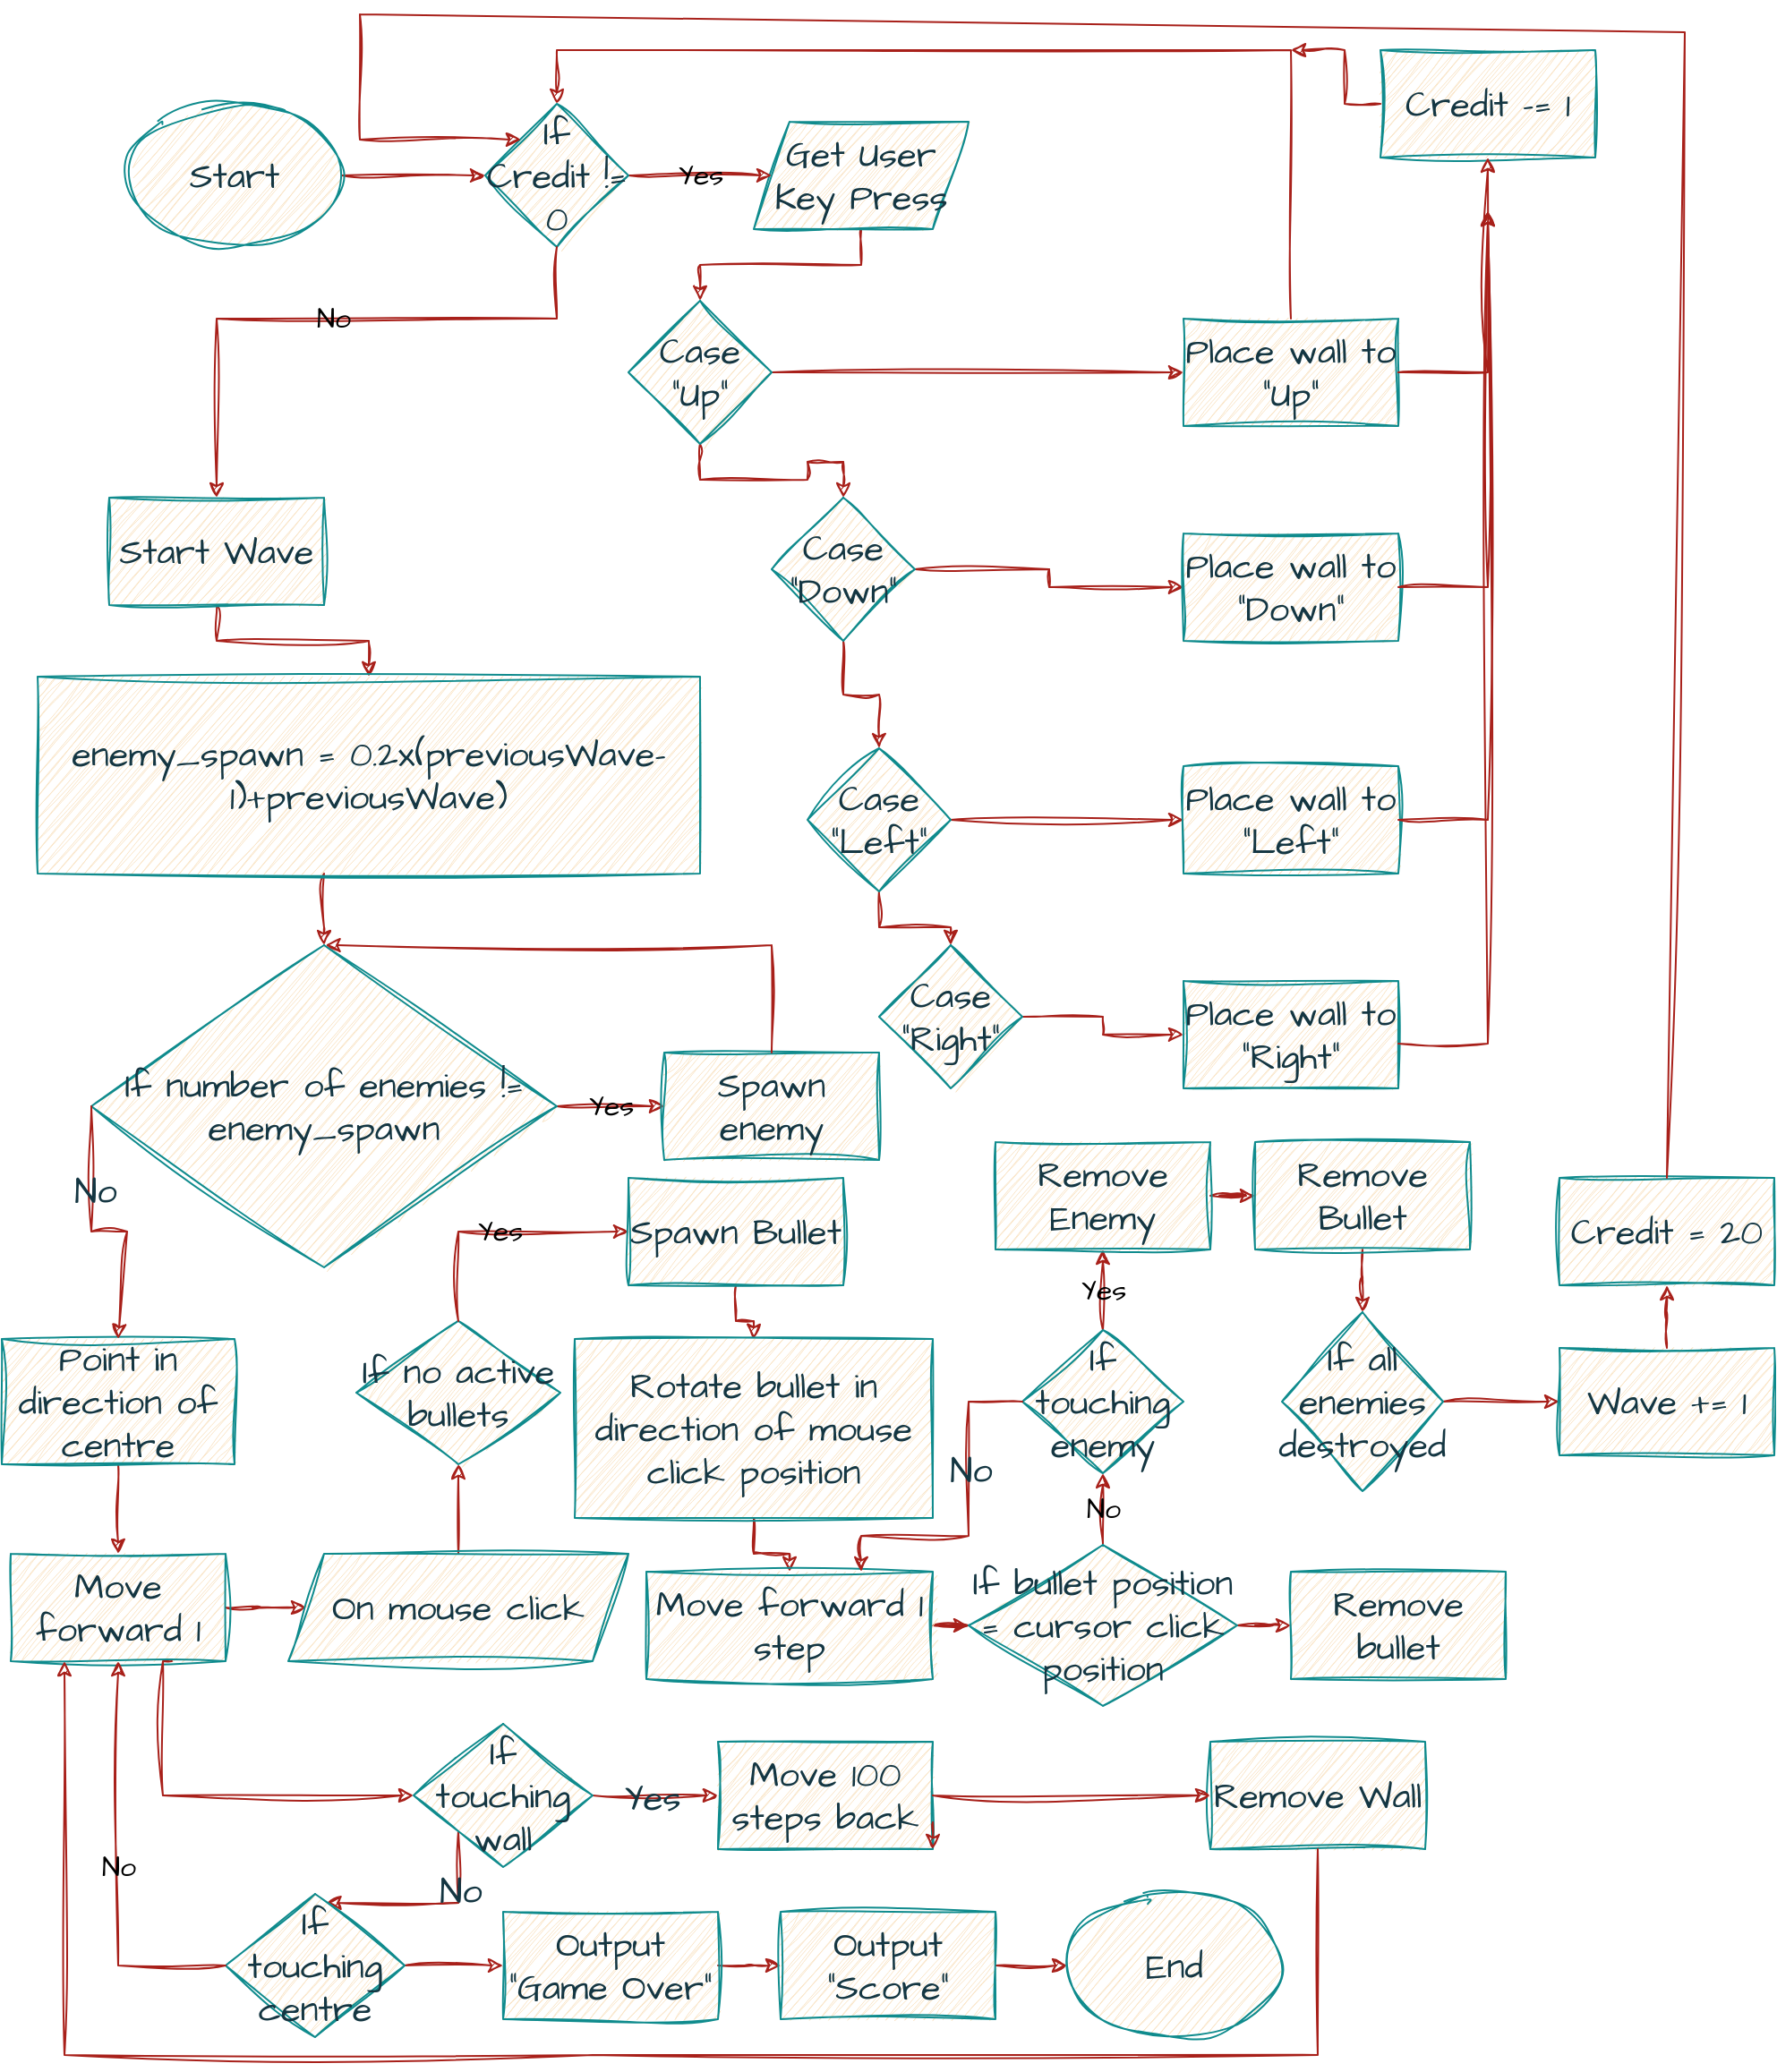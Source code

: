 <mxfile version="21.0.6" type="device"><diagram name="Page-1" id="1YotaIgUWflSNjgDb7LF"><mxGraphModel dx="1990" dy="980" grid="1" gridSize="10" guides="1" tooltips="1" connect="1" arrows="1" fold="1" page="1" pageScale="1" pageWidth="827" pageHeight="1169" math="0" shadow="0"><root><mxCell id="0"/><mxCell id="1" parent="0"/><mxCell id="-XH3JUkuStOKeIx74rlV-17" value="" style="edgeStyle=orthogonalEdgeStyle;rounded=0;sketch=1;hachureGap=4;jiggle=2;curveFitting=1;orthogonalLoop=1;jettySize=auto;html=1;fontFamily=Architects Daughter;fontSource=https%3A%2F%2Ffonts.googleapis.com%2Fcss%3Ffamily%3DArchitects%2BDaughter;fontSize=16;labelBackgroundColor=none;strokeColor=#A8201A;fontColor=default;" edge="1" parent="1" source="-XH3JUkuStOKeIx74rlV-1" target="-XH3JUkuStOKeIx74rlV-16"><mxGeometry relative="1" as="geometry"/></mxCell><mxCell id="-XH3JUkuStOKeIx74rlV-1" value="Start" style="ellipse;whiteSpace=wrap;html=1;sketch=1;hachureGap=4;jiggle=2;curveFitting=1;fontFamily=Architects Daughter;fontSource=https%3A%2F%2Ffonts.googleapis.com%2Fcss%3Ffamily%3DArchitects%2BDaughter;fontSize=20;fillColor=#FAE5C7;strokeColor=#0F8B8D;labelBackgroundColor=none;fontColor=#143642;" vertex="1" parent="1"><mxGeometry x="70" y="60" width="120" height="80" as="geometry"/></mxCell><mxCell id="-XH3JUkuStOKeIx74rlV-92" value="" style="edgeStyle=orthogonalEdgeStyle;rounded=0;sketch=1;hachureGap=4;jiggle=2;curveFitting=1;orthogonalLoop=1;jettySize=auto;html=1;fontFamily=Architects Daughter;fontSource=https%3A%2F%2Ffonts.googleapis.com%2Fcss%3Ffamily%3DArchitects%2BDaughter;fontSize=16;labelBackgroundColor=none;strokeColor=#A8201A;fontColor=default;" edge="1" parent="1" source="-XH3JUkuStOKeIx74rlV-2" target="-XH3JUkuStOKeIx74rlV-3"><mxGeometry relative="1" as="geometry"/></mxCell><mxCell id="-XH3JUkuStOKeIx74rlV-2" value="Get User Key Press" style="shape=parallelogram;perimeter=parallelogramPerimeter;whiteSpace=wrap;html=1;fixedSize=1;sketch=1;hachureGap=4;jiggle=2;curveFitting=1;fontFamily=Architects Daughter;fontSource=https%3A%2F%2Ffonts.googleapis.com%2Fcss%3Ffamily%3DArchitects%2BDaughter;fontSize=20;labelBackgroundColor=none;fillColor=#FAE5C7;strokeColor=#0F8B8D;fontColor=#143642;" vertex="1" parent="1"><mxGeometry x="420" y="70" width="120" height="60" as="geometry"/></mxCell><mxCell id="-XH3JUkuStOKeIx74rlV-14" value="" style="edgeStyle=orthogonalEdgeStyle;rounded=0;sketch=1;hachureGap=4;jiggle=2;curveFitting=1;orthogonalLoop=1;jettySize=auto;html=1;fontFamily=Architects Daughter;fontSource=https%3A%2F%2Ffonts.googleapis.com%2Fcss%3Ffamily%3DArchitects%2BDaughter;fontSize=16;labelBackgroundColor=none;strokeColor=#A8201A;fontColor=default;" edge="1" parent="1" source="-XH3JUkuStOKeIx74rlV-3" target="-XH3JUkuStOKeIx74rlV-7"><mxGeometry relative="1" as="geometry"/></mxCell><mxCell id="-XH3JUkuStOKeIx74rlV-93" value="" style="edgeStyle=orthogonalEdgeStyle;rounded=0;sketch=1;hachureGap=4;jiggle=2;curveFitting=1;orthogonalLoop=1;jettySize=auto;html=1;fontFamily=Architects Daughter;fontSource=https%3A%2F%2Ffonts.googleapis.com%2Fcss%3Ffamily%3DArchitects%2BDaughter;fontSize=16;labelBackgroundColor=none;strokeColor=#A8201A;fontColor=default;" edge="1" parent="1" source="-XH3JUkuStOKeIx74rlV-3" target="-XH3JUkuStOKeIx74rlV-4"><mxGeometry relative="1" as="geometry"/></mxCell><mxCell id="-XH3JUkuStOKeIx74rlV-3" value="Case &quot;Up&quot;" style="rhombus;whiteSpace=wrap;html=1;sketch=1;hachureGap=4;jiggle=2;curveFitting=1;fontFamily=Architects Daughter;fontSource=https%3A%2F%2Ffonts.googleapis.com%2Fcss%3Ffamily%3DArchitects%2BDaughter;fontSize=20;labelBackgroundColor=none;fillColor=#FAE5C7;strokeColor=#0F8B8D;fontColor=#143642;" vertex="1" parent="1"><mxGeometry x="350" y="170" width="80" height="80" as="geometry"/></mxCell><mxCell id="-XH3JUkuStOKeIx74rlV-13" value="" style="edgeStyle=orthogonalEdgeStyle;rounded=0;sketch=1;hachureGap=4;jiggle=2;curveFitting=1;orthogonalLoop=1;jettySize=auto;html=1;fontFamily=Architects Daughter;fontSource=https%3A%2F%2Ffonts.googleapis.com%2Fcss%3Ffamily%3DArchitects%2BDaughter;fontSize=16;labelBackgroundColor=none;strokeColor=#A8201A;fontColor=default;" edge="1" parent="1" source="-XH3JUkuStOKeIx74rlV-4" target="-XH3JUkuStOKeIx74rlV-8"><mxGeometry relative="1" as="geometry"/></mxCell><mxCell id="-XH3JUkuStOKeIx74rlV-94" value="" style="edgeStyle=orthogonalEdgeStyle;rounded=0;sketch=1;hachureGap=4;jiggle=2;curveFitting=1;orthogonalLoop=1;jettySize=auto;html=1;fontFamily=Architects Daughter;fontSource=https%3A%2F%2Ffonts.googleapis.com%2Fcss%3Ffamily%3DArchitects%2BDaughter;fontSize=16;labelBackgroundColor=none;strokeColor=#A8201A;fontColor=default;" edge="1" parent="1" source="-XH3JUkuStOKeIx74rlV-4" target="-XH3JUkuStOKeIx74rlV-5"><mxGeometry relative="1" as="geometry"/></mxCell><mxCell id="-XH3JUkuStOKeIx74rlV-4" value="Case &quot;Down&quot;" style="rhombus;whiteSpace=wrap;html=1;sketch=1;hachureGap=4;jiggle=2;curveFitting=1;fontFamily=Architects Daughter;fontSource=https%3A%2F%2Ffonts.googleapis.com%2Fcss%3Ffamily%3DArchitects%2BDaughter;fontSize=20;labelBackgroundColor=none;fillColor=#FAE5C7;strokeColor=#0F8B8D;fontColor=#143642;" vertex="1" parent="1"><mxGeometry x="430" y="280" width="80" height="80" as="geometry"/></mxCell><mxCell id="-XH3JUkuStOKeIx74rlV-12" value="" style="edgeStyle=orthogonalEdgeStyle;rounded=0;sketch=1;hachureGap=4;jiggle=2;curveFitting=1;orthogonalLoop=1;jettySize=auto;html=1;fontFamily=Architects Daughter;fontSource=https%3A%2F%2Ffonts.googleapis.com%2Fcss%3Ffamily%3DArchitects%2BDaughter;fontSize=16;labelBackgroundColor=none;strokeColor=#A8201A;fontColor=default;" edge="1" parent="1" source="-XH3JUkuStOKeIx74rlV-5" target="-XH3JUkuStOKeIx74rlV-9"><mxGeometry relative="1" as="geometry"/></mxCell><mxCell id="-XH3JUkuStOKeIx74rlV-95" value="" style="edgeStyle=orthogonalEdgeStyle;rounded=0;sketch=1;hachureGap=4;jiggle=2;curveFitting=1;orthogonalLoop=1;jettySize=auto;html=1;fontFamily=Architects Daughter;fontSource=https%3A%2F%2Ffonts.googleapis.com%2Fcss%3Ffamily%3DArchitects%2BDaughter;fontSize=16;labelBackgroundColor=none;strokeColor=#A8201A;fontColor=default;" edge="1" parent="1" source="-XH3JUkuStOKeIx74rlV-5" target="-XH3JUkuStOKeIx74rlV-6"><mxGeometry relative="1" as="geometry"/></mxCell><mxCell id="-XH3JUkuStOKeIx74rlV-5" value="Case &quot;Left&quot;" style="rhombus;whiteSpace=wrap;html=1;sketch=1;hachureGap=4;jiggle=2;curveFitting=1;fontFamily=Architects Daughter;fontSource=https%3A%2F%2Ffonts.googleapis.com%2Fcss%3Ffamily%3DArchitects%2BDaughter;fontSize=20;labelBackgroundColor=none;fillColor=#FAE5C7;strokeColor=#0F8B8D;fontColor=#143642;" vertex="1" parent="1"><mxGeometry x="450" y="420" width="80" height="80" as="geometry"/></mxCell><mxCell id="-XH3JUkuStOKeIx74rlV-11" value="" style="edgeStyle=orthogonalEdgeStyle;rounded=0;sketch=1;hachureGap=4;jiggle=2;curveFitting=1;orthogonalLoop=1;jettySize=auto;html=1;fontFamily=Architects Daughter;fontSource=https%3A%2F%2Ffonts.googleapis.com%2Fcss%3Ffamily%3DArchitects%2BDaughter;fontSize=16;labelBackgroundColor=none;strokeColor=#A8201A;fontColor=default;" edge="1" parent="1" source="-XH3JUkuStOKeIx74rlV-6" target="-XH3JUkuStOKeIx74rlV-10"><mxGeometry relative="1" as="geometry"/></mxCell><mxCell id="-XH3JUkuStOKeIx74rlV-6" value="Case &quot;Right&quot;" style="rhombus;whiteSpace=wrap;html=1;sketch=1;hachureGap=4;jiggle=2;curveFitting=1;fontFamily=Architects Daughter;fontSource=https%3A%2F%2Ffonts.googleapis.com%2Fcss%3Ffamily%3DArchitects%2BDaughter;fontSize=20;labelBackgroundColor=none;fillColor=#FAE5C7;strokeColor=#0F8B8D;fontColor=#143642;" vertex="1" parent="1"><mxGeometry x="490" y="530" width="80" height="80" as="geometry"/></mxCell><mxCell id="-XH3JUkuStOKeIx74rlV-7" value="Place wall to &quot;Up&quot;" style="rounded=0;whiteSpace=wrap;html=1;sketch=1;hachureGap=4;jiggle=2;curveFitting=1;fontFamily=Architects Daughter;fontSource=https%3A%2F%2Ffonts.googleapis.com%2Fcss%3Ffamily%3DArchitects%2BDaughter;fontSize=20;labelBackgroundColor=none;fillColor=#FAE5C7;strokeColor=#0F8B8D;fontColor=#143642;" vertex="1" parent="1"><mxGeometry x="660" y="180" width="120" height="60" as="geometry"/></mxCell><mxCell id="-XH3JUkuStOKeIx74rlV-8" value="Place wall to &quot;Down&quot;" style="rounded=0;whiteSpace=wrap;html=1;sketch=1;hachureGap=4;jiggle=2;curveFitting=1;fontFamily=Architects Daughter;fontSource=https%3A%2F%2Ffonts.googleapis.com%2Fcss%3Ffamily%3DArchitects%2BDaughter;fontSize=20;labelBackgroundColor=none;fillColor=#FAE5C7;strokeColor=#0F8B8D;fontColor=#143642;" vertex="1" parent="1"><mxGeometry x="660" y="300" width="120" height="60" as="geometry"/></mxCell><mxCell id="-XH3JUkuStOKeIx74rlV-9" value="Place wall to &quot;Left&quot;" style="rounded=0;whiteSpace=wrap;html=1;sketch=1;hachureGap=4;jiggle=2;curveFitting=1;fontFamily=Architects Daughter;fontSource=https%3A%2F%2Ffonts.googleapis.com%2Fcss%3Ffamily%3DArchitects%2BDaughter;fontSize=20;labelBackgroundColor=none;fillColor=#FAE5C7;strokeColor=#0F8B8D;fontColor=#143642;" vertex="1" parent="1"><mxGeometry x="660" y="430" width="120" height="60" as="geometry"/></mxCell><mxCell id="-XH3JUkuStOKeIx74rlV-10" value="Place wall to &quot;Right&quot;" style="rounded=0;whiteSpace=wrap;html=1;sketch=1;hachureGap=4;jiggle=2;curveFitting=1;fontFamily=Architects Daughter;fontSource=https%3A%2F%2Ffonts.googleapis.com%2Fcss%3Ffamily%3DArchitects%2BDaughter;fontSize=20;labelBackgroundColor=none;fillColor=#FAE5C7;strokeColor=#0F8B8D;fontColor=#143642;" vertex="1" parent="1"><mxGeometry x="660" y="550" width="120" height="60" as="geometry"/></mxCell><mxCell id="-XH3JUkuStOKeIx74rlV-15" value="" style="endArrow=classic;html=1;rounded=0;sketch=1;hachureGap=4;jiggle=2;curveFitting=1;fontFamily=Architects Daughter;fontSource=https%3A%2F%2Ffonts.googleapis.com%2Fcss%3Ffamily%3DArchitects%2BDaughter;fontSize=16;exitX=0.5;exitY=0;exitDx=0;exitDy=0;entryX=0.5;entryY=0;entryDx=0;entryDy=0;labelBackgroundColor=none;strokeColor=#A8201A;fontColor=default;" edge="1" parent="1" source="-XH3JUkuStOKeIx74rlV-7" target="-XH3JUkuStOKeIx74rlV-16"><mxGeometry width="50" height="50" relative="1" as="geometry"><mxPoint x="320" y="290" as="sourcePoint"/><mxPoint x="190" y="30" as="targetPoint"/><Array as="points"><mxPoint x="720" y="30"/><mxPoint x="310" y="30"/></Array></mxGeometry></mxCell><mxCell id="-XH3JUkuStOKeIx74rlV-18" value="Yes" style="edgeStyle=orthogonalEdgeStyle;rounded=0;sketch=1;hachureGap=4;jiggle=2;curveFitting=1;orthogonalLoop=1;jettySize=auto;html=1;fontFamily=Architects Daughter;fontSource=https%3A%2F%2Ffonts.googleapis.com%2Fcss%3Ffamily%3DArchitects%2BDaughter;fontSize=16;labelBackgroundColor=none;strokeColor=#A8201A;fontColor=default;" edge="1" parent="1" source="-XH3JUkuStOKeIx74rlV-16" target="-XH3JUkuStOKeIx74rlV-2"><mxGeometry relative="1" as="geometry"/></mxCell><mxCell id="-XH3JUkuStOKeIx74rlV-16" value="If Credit != 0" style="rhombus;whiteSpace=wrap;html=1;sketch=1;hachureGap=4;jiggle=2;curveFitting=1;fontFamily=Architects Daughter;fontSource=https%3A%2F%2Ffonts.googleapis.com%2Fcss%3Ffamily%3DArchitects%2BDaughter;fontSize=20;labelBackgroundColor=none;fillColor=#FAE5C7;strokeColor=#0F8B8D;fontColor=#143642;" vertex="1" parent="1"><mxGeometry x="270" y="60" width="80" height="80" as="geometry"/></mxCell><mxCell id="-XH3JUkuStOKeIx74rlV-79" value="" style="edgeStyle=orthogonalEdgeStyle;rounded=0;sketch=1;hachureGap=4;jiggle=2;curveFitting=1;orthogonalLoop=1;jettySize=auto;html=1;fontFamily=Architects Daughter;fontSource=https%3A%2F%2Ffonts.googleapis.com%2Fcss%3Ffamily%3DArchitects%2BDaughter;fontSize=16;labelBackgroundColor=none;strokeColor=#A8201A;fontColor=default;" edge="1" parent="1" source="-XH3JUkuStOKeIx74rlV-19" target="-XH3JUkuStOKeIx74rlV-20"><mxGeometry relative="1" as="geometry"/></mxCell><mxCell id="-XH3JUkuStOKeIx74rlV-19" value="Start Wave" style="rounded=0;whiteSpace=wrap;html=1;sketch=1;hachureGap=4;jiggle=2;curveFitting=1;fontFamily=Architects Daughter;fontSource=https%3A%2F%2Ffonts.googleapis.com%2Fcss%3Ffamily%3DArchitects%2BDaughter;fontSize=20;labelBackgroundColor=none;fillColor=#FAE5C7;strokeColor=#0F8B8D;fontColor=#143642;" vertex="1" parent="1"><mxGeometry x="60" y="280" width="120" height="60" as="geometry"/></mxCell><mxCell id="-XH3JUkuStOKeIx74rlV-26" value="" style="edgeStyle=orthogonalEdgeStyle;rounded=0;sketch=1;hachureGap=4;jiggle=2;curveFitting=1;orthogonalLoop=1;jettySize=auto;html=1;fontFamily=Architects Daughter;fontSource=https%3A%2F%2Ffonts.googleapis.com%2Fcss%3Ffamily%3DArchitects%2BDaughter;fontSize=16;entryX=0.5;entryY=0;entryDx=0;entryDy=0;labelBackgroundColor=none;strokeColor=#A8201A;fontColor=default;" edge="1" parent="1" source="-XH3JUkuStOKeIx74rlV-20" target="-XH3JUkuStOKeIx74rlV-21"><mxGeometry relative="1" as="geometry"><Array as="points"><mxPoint x="180" y="520"/><mxPoint x="180" y="520"/></Array></mxGeometry></mxCell><mxCell id="-XH3JUkuStOKeIx74rlV-20" value="enemy_spawn = 0.2x(previousWave-1)+previousWave)" style="rounded=0;whiteSpace=wrap;html=1;sketch=1;hachureGap=4;jiggle=2;curveFitting=1;fontFamily=Architects Daughter;fontSource=https%3A%2F%2Ffonts.googleapis.com%2Fcss%3Ffamily%3DArchitects%2BDaughter;fontSize=20;labelBackgroundColor=none;fillColor=#FAE5C7;strokeColor=#0F8B8D;fontColor=#143642;" vertex="1" parent="1"><mxGeometry x="20" y="380" width="370" height="110" as="geometry"/></mxCell><mxCell id="-XH3JUkuStOKeIx74rlV-24" value="Yes" style="edgeStyle=orthogonalEdgeStyle;rounded=0;sketch=1;hachureGap=4;jiggle=2;curveFitting=1;orthogonalLoop=1;jettySize=auto;html=1;fontFamily=Architects Daughter;fontSource=https%3A%2F%2Ffonts.googleapis.com%2Fcss%3Ffamily%3DArchitects%2BDaughter;fontSize=16;labelBackgroundColor=none;strokeColor=#A8201A;fontColor=default;" edge="1" parent="1" source="-XH3JUkuStOKeIx74rlV-21" target="-XH3JUkuStOKeIx74rlV-23"><mxGeometry relative="1" as="geometry"/></mxCell><mxCell id="-XH3JUkuStOKeIx74rlV-21" value="If number of enemies != enemy_spawn" style="rhombus;whiteSpace=wrap;html=1;sketch=1;hachureGap=4;jiggle=2;curveFitting=1;fontFamily=Architects Daughter;fontSource=https%3A%2F%2Ffonts.googleapis.com%2Fcss%3Ffamily%3DArchitects%2BDaughter;fontSize=20;labelBackgroundColor=none;fillColor=#FAE5C7;strokeColor=#0F8B8D;fontColor=#143642;" vertex="1" parent="1"><mxGeometry x="50" y="530" width="260" height="180" as="geometry"/></mxCell><mxCell id="-XH3JUkuStOKeIx74rlV-23" value="Spawn enemy" style="rounded=0;whiteSpace=wrap;html=1;sketch=1;hachureGap=4;jiggle=2;curveFitting=1;fontFamily=Architects Daughter;fontSource=https%3A%2F%2Ffonts.googleapis.com%2Fcss%3Ffamily%3DArchitects%2BDaughter;fontSize=20;labelBackgroundColor=none;fillColor=#FAE5C7;strokeColor=#0F8B8D;fontColor=#143642;" vertex="1" parent="1"><mxGeometry x="370" y="590" width="120" height="60" as="geometry"/></mxCell><mxCell id="-XH3JUkuStOKeIx74rlV-25" value="" style="endArrow=classic;html=1;rounded=0;sketch=1;hachureGap=4;jiggle=2;curveFitting=1;fontFamily=Architects Daughter;fontSource=https%3A%2F%2Ffonts.googleapis.com%2Fcss%3Ffamily%3DArchitects%2BDaughter;fontSize=16;exitX=0.5;exitY=0;exitDx=0;exitDy=0;entryX=0.503;entryY=0;entryDx=0;entryDy=0;entryPerimeter=0;labelBackgroundColor=none;strokeColor=#A8201A;fontColor=default;" edge="1" parent="1" source="-XH3JUkuStOKeIx74rlV-23" target="-XH3JUkuStOKeIx74rlV-21"><mxGeometry width="50" height="50" relative="1" as="geometry"><mxPoint x="430" y="560" as="sourcePoint"/><mxPoint x="240" y="520" as="targetPoint"/><Array as="points"><mxPoint x="430" y="530"/></Array></mxGeometry></mxCell><mxCell id="-XH3JUkuStOKeIx74rlV-31" value="" style="edgeStyle=orthogonalEdgeStyle;rounded=0;sketch=1;hachureGap=4;jiggle=2;curveFitting=1;orthogonalLoop=1;jettySize=auto;html=1;fontFamily=Architects Daughter;fontSource=https%3A%2F%2Ffonts.googleapis.com%2Fcss%3Ffamily%3DArchitects%2BDaughter;fontSize=16;labelBackgroundColor=none;strokeColor=#A8201A;fontColor=default;" edge="1" parent="1" source="-XH3JUkuStOKeIx74rlV-27" target="-XH3JUkuStOKeIx74rlV-30"><mxGeometry relative="1" as="geometry"/></mxCell><mxCell id="-XH3JUkuStOKeIx74rlV-27" value="Point in direction of centre" style="rounded=0;whiteSpace=wrap;html=1;sketch=1;hachureGap=4;jiggle=2;curveFitting=1;fontFamily=Architects Daughter;fontSource=https%3A%2F%2Ffonts.googleapis.com%2Fcss%3Ffamily%3DArchitects%2BDaughter;fontSize=20;labelBackgroundColor=none;fillColor=#FAE5C7;strokeColor=#0F8B8D;fontColor=#143642;" vertex="1" parent="1"><mxGeometry y="750" width="130" height="70" as="geometry"/></mxCell><mxCell id="-XH3JUkuStOKeIx74rlV-28" value="" style="endArrow=classic;html=1;rounded=0;sketch=1;hachureGap=4;jiggle=2;curveFitting=1;fontFamily=Architects Daughter;fontSource=https%3A%2F%2Ffonts.googleapis.com%2Fcss%3Ffamily%3DArchitects%2BDaughter;fontSize=16;exitX=0;exitY=0.5;exitDx=0;exitDy=0;entryX=0.5;entryY=0;entryDx=0;entryDy=0;labelBackgroundColor=none;strokeColor=#A8201A;fontColor=default;" edge="1" parent="1" source="-XH3JUkuStOKeIx74rlV-21" target="-XH3JUkuStOKeIx74rlV-27"><mxGeometry width="50" height="50" relative="1" as="geometry"><mxPoint x="430" y="820" as="sourcePoint"/><mxPoint x="480" y="770" as="targetPoint"/><Array as="points"><mxPoint x="50" y="690"/><mxPoint x="70" y="690"/></Array></mxGeometry></mxCell><mxCell id="-XH3JUkuStOKeIx74rlV-29" value="No" style="edgeLabel;html=1;align=center;verticalAlign=middle;resizable=0;points=[];fontSize=20;fontFamily=Architects Daughter;labelBackgroundColor=none;fontColor=#143642;" vertex="1" connectable="0" parent="-XH3JUkuStOKeIx74rlV-28"><mxGeometry x="-0.359" y="2" relative="1" as="geometry"><mxPoint y="-1" as="offset"/></mxGeometry></mxCell><mxCell id="-XH3JUkuStOKeIx74rlV-50" value="" style="edgeStyle=orthogonalEdgeStyle;rounded=0;sketch=1;hachureGap=4;jiggle=2;curveFitting=1;orthogonalLoop=1;jettySize=auto;html=1;fontFamily=Architects Daughter;fontSource=https%3A%2F%2Ffonts.googleapis.com%2Fcss%3Ffamily%3DArchitects%2BDaughter;fontSize=16;labelBackgroundColor=none;strokeColor=#A8201A;fontColor=default;" edge="1" parent="1" source="-XH3JUkuStOKeIx74rlV-30" target="-XH3JUkuStOKeIx74rlV-48"><mxGeometry relative="1" as="geometry"/></mxCell><mxCell id="-XH3JUkuStOKeIx74rlV-30" value="Move forward 1" style="rounded=0;whiteSpace=wrap;html=1;sketch=1;hachureGap=4;jiggle=2;curveFitting=1;fontFamily=Architects Daughter;fontSource=https%3A%2F%2Ffonts.googleapis.com%2Fcss%3Ffamily%3DArchitects%2BDaughter;fontSize=20;labelBackgroundColor=none;fillColor=#FAE5C7;strokeColor=#0F8B8D;fontColor=#143642;" vertex="1" parent="1"><mxGeometry x="5" y="870" width="120" height="60" as="geometry"/></mxCell><mxCell id="-XH3JUkuStOKeIx74rlV-35" value="" style="edgeStyle=orthogonalEdgeStyle;rounded=0;sketch=1;hachureGap=4;jiggle=2;curveFitting=1;orthogonalLoop=1;jettySize=auto;html=1;fontFamily=Architects Daughter;fontSource=https%3A%2F%2Ffonts.googleapis.com%2Fcss%3Ffamily%3DArchitects%2BDaughter;fontSize=16;exitX=0.75;exitY=1;exitDx=0;exitDy=0;labelBackgroundColor=none;strokeColor=#A8201A;fontColor=default;" edge="1" parent="1" source="-XH3JUkuStOKeIx74rlV-30" target="-XH3JUkuStOKeIx74rlV-34"><mxGeometry relative="1" as="geometry"><mxPoint x="70" y="1005" as="sourcePoint"/><Array as="points"><mxPoint x="90" y="930"/><mxPoint x="90" y="1005"/></Array></mxGeometry></mxCell><mxCell id="-XH3JUkuStOKeIx74rlV-37" value="" style="edgeStyle=orthogonalEdgeStyle;rounded=0;sketch=1;hachureGap=4;jiggle=2;curveFitting=1;orthogonalLoop=1;jettySize=auto;html=1;fontFamily=Architects Daughter;fontSource=https%3A%2F%2Ffonts.googleapis.com%2Fcss%3Ffamily%3DArchitects%2BDaughter;fontSize=16;labelBackgroundColor=none;strokeColor=#A8201A;fontColor=default;" edge="1" parent="1" source="-XH3JUkuStOKeIx74rlV-34" target="-XH3JUkuStOKeIx74rlV-36"><mxGeometry relative="1" as="geometry"/></mxCell><mxCell id="-XH3JUkuStOKeIx74rlV-38" value="Yes" style="edgeLabel;html=1;align=center;verticalAlign=middle;resizable=0;points=[];fontSize=20;fontFamily=Architects Daughter;labelBackgroundColor=none;fontColor=#143642;" vertex="1" connectable="0" parent="-XH3JUkuStOKeIx74rlV-37"><mxGeometry x="-0.025" y="-1" relative="1" as="geometry"><mxPoint x="-1" as="offset"/></mxGeometry></mxCell><mxCell id="-XH3JUkuStOKeIx74rlV-81" value="" style="edgeStyle=orthogonalEdgeStyle;rounded=0;sketch=1;hachureGap=4;jiggle=2;curveFitting=1;orthogonalLoop=1;jettySize=auto;html=1;fontFamily=Architects Daughter;fontSource=https%3A%2F%2Ffonts.googleapis.com%2Fcss%3Ffamily%3DArchitects%2BDaughter;fontSize=16;exitX=0;exitY=1;exitDx=0;exitDy=0;labelBackgroundColor=none;strokeColor=#A8201A;fontColor=default;" edge="1" parent="1" source="-XH3JUkuStOKeIx74rlV-34" target="-XH3JUkuStOKeIx74rlV-80"><mxGeometry relative="1" as="geometry"><Array as="points"><mxPoint x="255" y="1065"/></Array></mxGeometry></mxCell><mxCell id="-XH3JUkuStOKeIx74rlV-82" value="No" style="edgeLabel;html=1;align=center;verticalAlign=middle;resizable=0;points=[];fontSize=20;fontFamily=Architects Daughter;labelBackgroundColor=none;fontColor=#143642;" vertex="1" connectable="0" parent="-XH3JUkuStOKeIx74rlV-81"><mxGeometry x="-0.419" y="1" relative="1" as="geometry"><mxPoint as="offset"/></mxGeometry></mxCell><mxCell id="-XH3JUkuStOKeIx74rlV-34" value="If touching wall" style="rhombus;whiteSpace=wrap;html=1;sketch=1;hachureGap=4;jiggle=2;curveFitting=1;fontFamily=Architects Daughter;fontSource=https%3A%2F%2Ffonts.googleapis.com%2Fcss%3Ffamily%3DArchitects%2BDaughter;fontSize=20;labelBackgroundColor=none;fillColor=#FAE5C7;strokeColor=#0F8B8D;fontColor=#143642;" vertex="1" parent="1"><mxGeometry x="230" y="965" width="100" height="80" as="geometry"/></mxCell><mxCell id="-XH3JUkuStOKeIx74rlV-36" value="Move 100 steps back" style="rounded=0;whiteSpace=wrap;html=1;sketch=1;hachureGap=4;jiggle=2;curveFitting=1;fontFamily=Architects Daughter;fontSource=https%3A%2F%2Ffonts.googleapis.com%2Fcss%3Ffamily%3DArchitects%2BDaughter;fontSize=20;labelBackgroundColor=none;fillColor=#FAE5C7;strokeColor=#0F8B8D;fontColor=#143642;" vertex="1" parent="1"><mxGeometry x="400" y="975" width="120" height="60" as="geometry"/></mxCell><mxCell id="-XH3JUkuStOKeIx74rlV-40" style="edgeStyle=orthogonalEdgeStyle;rounded=0;sketch=1;hachureGap=4;jiggle=2;curveFitting=1;orthogonalLoop=1;jettySize=auto;html=1;exitX=1;exitY=0.75;exitDx=0;exitDy=0;entryX=1;entryY=1;entryDx=0;entryDy=0;fontFamily=Architects Daughter;fontSource=https%3A%2F%2Ffonts.googleapis.com%2Fcss%3Ffamily%3DArchitects%2BDaughter;fontSize=16;labelBackgroundColor=none;strokeColor=#A8201A;fontColor=default;" edge="1" parent="1" source="-XH3JUkuStOKeIx74rlV-36" target="-XH3JUkuStOKeIx74rlV-36"><mxGeometry relative="1" as="geometry"/></mxCell><mxCell id="-XH3JUkuStOKeIx74rlV-41" value="Remove Wall" style="rounded=0;whiteSpace=wrap;html=1;sketch=1;hachureGap=4;jiggle=2;curveFitting=1;fontFamily=Architects Daughter;fontSource=https%3A%2F%2Ffonts.googleapis.com%2Fcss%3Ffamily%3DArchitects%2BDaughter;fontSize=20;labelBackgroundColor=none;fillColor=#FAE5C7;strokeColor=#0F8B8D;fontColor=#143642;" vertex="1" parent="1"><mxGeometry x="675" y="975" width="120" height="60" as="geometry"/></mxCell><mxCell id="-XH3JUkuStOKeIx74rlV-42" value="If no active bullets" style="rhombus;whiteSpace=wrap;html=1;sketch=1;hachureGap=4;jiggle=2;curveFitting=1;fontFamily=Architects Daughter;fontSource=https%3A%2F%2Ffonts.googleapis.com%2Fcss%3Ffamily%3DArchitects%2BDaughter;fontSize=20;labelBackgroundColor=none;fillColor=#FAE5C7;strokeColor=#0F8B8D;fontColor=#143642;" vertex="1" parent="1"><mxGeometry x="198" y="740" width="114" height="80" as="geometry"/></mxCell><mxCell id="-XH3JUkuStOKeIx74rlV-43" value="" style="endArrow=classic;html=1;rounded=0;sketch=1;hachureGap=4;jiggle=2;curveFitting=1;fontFamily=Architects Daughter;fontSource=https%3A%2F%2Ffonts.googleapis.com%2Fcss%3Ffamily%3DArchitects%2BDaughter;fontSize=16;exitX=1;exitY=0.5;exitDx=0;exitDy=0;entryX=0;entryY=0.5;entryDx=0;entryDy=0;labelBackgroundColor=none;strokeColor=#A8201A;fontColor=default;" edge="1" parent="1" source="-XH3JUkuStOKeIx74rlV-36" target="-XH3JUkuStOKeIx74rlV-41"><mxGeometry width="50" height="50" relative="1" as="geometry"><mxPoint x="510" y="1140" as="sourcePoint"/><mxPoint x="560" y="1090" as="targetPoint"/></mxGeometry></mxCell><mxCell id="-XH3JUkuStOKeIx74rlV-46" value="" style="endArrow=classic;html=1;rounded=0;sketch=1;hachureGap=4;jiggle=2;curveFitting=1;fontFamily=Architects Daughter;fontSource=https%3A%2F%2Ffonts.googleapis.com%2Fcss%3Ffamily%3DArchitects%2BDaughter;fontSize=16;exitX=0.5;exitY=1;exitDx=0;exitDy=0;entryX=0.25;entryY=1;entryDx=0;entryDy=0;labelBackgroundColor=none;strokeColor=#A8201A;fontColor=default;" edge="1" parent="1" source="-XH3JUkuStOKeIx74rlV-41" target="-XH3JUkuStOKeIx74rlV-30"><mxGeometry width="50" height="50" relative="1" as="geometry"><mxPoint x="550" y="1180" as="sourcePoint"/><mxPoint x="-10" y="1090" as="targetPoint"/><Array as="points"><mxPoint x="735" y="1150"/><mxPoint x="330" y="1150"/><mxPoint x="35" y="1150"/></Array></mxGeometry></mxCell><mxCell id="-XH3JUkuStOKeIx74rlV-52" value="" style="edgeStyle=orthogonalEdgeStyle;rounded=0;sketch=1;hachureGap=4;jiggle=2;curveFitting=1;orthogonalLoop=1;jettySize=auto;html=1;fontFamily=Architects Daughter;fontSource=https%3A%2F%2Ffonts.googleapis.com%2Fcss%3Ffamily%3DArchitects%2BDaughter;fontSize=16;labelBackgroundColor=none;strokeColor=#A8201A;fontColor=default;" edge="1" parent="1" source="-XH3JUkuStOKeIx74rlV-48" target="-XH3JUkuStOKeIx74rlV-42"><mxGeometry relative="1" as="geometry"/></mxCell><mxCell id="-XH3JUkuStOKeIx74rlV-48" value="On mouse click" style="shape=parallelogram;perimeter=parallelogramPerimeter;whiteSpace=wrap;html=1;fixedSize=1;sketch=1;hachureGap=4;jiggle=2;curveFitting=1;fontFamily=Architects Daughter;fontSource=https%3A%2F%2Ffonts.googleapis.com%2Fcss%3Ffamily%3DArchitects%2BDaughter;fontSize=20;labelBackgroundColor=none;fillColor=#FAE5C7;strokeColor=#0F8B8D;fontColor=#143642;" vertex="1" parent="1"><mxGeometry x="160" y="870" width="190" height="60" as="geometry"/></mxCell><mxCell id="-XH3JUkuStOKeIx74rlV-53" value="Yes" style="endArrow=classic;html=1;rounded=0;sketch=1;hachureGap=4;jiggle=2;curveFitting=1;fontFamily=Architects Daughter;fontSource=https%3A%2F%2Ffonts.googleapis.com%2Fcss%3Ffamily%3DArchitects%2BDaughter;fontSize=16;exitX=0.5;exitY=0;exitDx=0;exitDy=0;entryX=0;entryY=0.5;entryDx=0;entryDy=0;labelBackgroundColor=none;strokeColor=#A8201A;fontColor=default;" edge="1" parent="1" source="-XH3JUkuStOKeIx74rlV-42" target="-XH3JUkuStOKeIx74rlV-54"><mxGeometry width="50" height="50" relative="1" as="geometry"><mxPoint x="380" y="740" as="sourcePoint"/><mxPoint x="340" y="690" as="targetPoint"/><Array as="points"><mxPoint x="255" y="690"/></Array></mxGeometry></mxCell><mxCell id="-XH3JUkuStOKeIx74rlV-57" value="" style="edgeStyle=orthogonalEdgeStyle;rounded=0;sketch=1;hachureGap=4;jiggle=2;curveFitting=1;orthogonalLoop=1;jettySize=auto;html=1;fontFamily=Architects Daughter;fontSource=https%3A%2F%2Ffonts.googleapis.com%2Fcss%3Ffamily%3DArchitects%2BDaughter;fontSize=16;labelBackgroundColor=none;strokeColor=#A8201A;fontColor=default;" edge="1" parent="1" source="-XH3JUkuStOKeIx74rlV-54" target="-XH3JUkuStOKeIx74rlV-56"><mxGeometry relative="1" as="geometry"/></mxCell><mxCell id="-XH3JUkuStOKeIx74rlV-54" value="Spawn Bullet" style="rounded=0;whiteSpace=wrap;html=1;sketch=1;hachureGap=4;jiggle=2;curveFitting=1;fontFamily=Architects Daughter;fontSource=https%3A%2F%2Ffonts.googleapis.com%2Fcss%3Ffamily%3DArchitects%2BDaughter;fontSize=20;labelBackgroundColor=none;fillColor=#FAE5C7;strokeColor=#0F8B8D;fontColor=#143642;" vertex="1" parent="1"><mxGeometry x="350" y="660" width="120" height="60" as="geometry"/></mxCell><mxCell id="-XH3JUkuStOKeIx74rlV-59" value="" style="edgeStyle=orthogonalEdgeStyle;rounded=0;sketch=1;hachureGap=4;jiggle=2;curveFitting=1;orthogonalLoop=1;jettySize=auto;html=1;fontFamily=Architects Daughter;fontSource=https%3A%2F%2Ffonts.googleapis.com%2Fcss%3Ffamily%3DArchitects%2BDaughter;fontSize=16;labelBackgroundColor=none;strokeColor=#A8201A;fontColor=default;" edge="1" parent="1" source="-XH3JUkuStOKeIx74rlV-56" target="-XH3JUkuStOKeIx74rlV-58"><mxGeometry relative="1" as="geometry"/></mxCell><mxCell id="-XH3JUkuStOKeIx74rlV-56" value="Rotate bullet in direction of mouse click position" style="rounded=0;whiteSpace=wrap;html=1;sketch=1;hachureGap=4;jiggle=2;curveFitting=1;fontFamily=Architects Daughter;fontSource=https%3A%2F%2Ffonts.googleapis.com%2Fcss%3Ffamily%3DArchitects%2BDaughter;fontSize=20;labelBackgroundColor=none;fillColor=#FAE5C7;strokeColor=#0F8B8D;fontColor=#143642;" vertex="1" parent="1"><mxGeometry x="320" y="750" width="200" height="100" as="geometry"/></mxCell><mxCell id="-XH3JUkuStOKeIx74rlV-61" value="" style="edgeStyle=orthogonalEdgeStyle;rounded=0;sketch=1;hachureGap=4;jiggle=2;curveFitting=1;orthogonalLoop=1;jettySize=auto;html=1;fontFamily=Architects Daughter;fontSource=https%3A%2F%2Ffonts.googleapis.com%2Fcss%3Ffamily%3DArchitects%2BDaughter;fontSize=16;labelBackgroundColor=none;strokeColor=#A8201A;fontColor=default;" edge="1" parent="1" source="-XH3JUkuStOKeIx74rlV-58" target="-XH3JUkuStOKeIx74rlV-60"><mxGeometry relative="1" as="geometry"/></mxCell><mxCell id="-XH3JUkuStOKeIx74rlV-58" value="Move forward 1 step" style="rounded=0;whiteSpace=wrap;html=1;sketch=1;hachureGap=4;jiggle=2;curveFitting=1;fontFamily=Architects Daughter;fontSource=https%3A%2F%2Ffonts.googleapis.com%2Fcss%3Ffamily%3DArchitects%2BDaughter;fontSize=20;labelBackgroundColor=none;fillColor=#FAE5C7;strokeColor=#0F8B8D;fontColor=#143642;" vertex="1" parent="1"><mxGeometry x="360" y="880" width="160" height="60" as="geometry"/></mxCell><mxCell id="-XH3JUkuStOKeIx74rlV-63" value="No" style="edgeStyle=orthogonalEdgeStyle;rounded=0;sketch=1;hachureGap=4;jiggle=2;curveFitting=1;orthogonalLoop=1;jettySize=auto;html=1;fontFamily=Architects Daughter;fontSource=https%3A%2F%2Ffonts.googleapis.com%2Fcss%3Ffamily%3DArchitects%2BDaughter;fontSize=16;labelBackgroundColor=none;strokeColor=#A8201A;fontColor=default;" edge="1" parent="1" source="-XH3JUkuStOKeIx74rlV-60" target="-XH3JUkuStOKeIx74rlV-62"><mxGeometry relative="1" as="geometry"/></mxCell><mxCell id="-XH3JUkuStOKeIx74rlV-65" value="" style="edgeStyle=orthogonalEdgeStyle;rounded=0;sketch=1;hachureGap=4;jiggle=2;curveFitting=1;orthogonalLoop=1;jettySize=auto;html=1;fontFamily=Architects Daughter;fontSource=https%3A%2F%2Ffonts.googleapis.com%2Fcss%3Ffamily%3DArchitects%2BDaughter;fontSize=16;labelBackgroundColor=none;strokeColor=#A8201A;fontColor=default;" edge="1" parent="1" source="-XH3JUkuStOKeIx74rlV-60" target="-XH3JUkuStOKeIx74rlV-64"><mxGeometry relative="1" as="geometry"/></mxCell><mxCell id="-XH3JUkuStOKeIx74rlV-60" value="If bullet position = cursor click position" style="rhombus;whiteSpace=wrap;html=1;sketch=1;hachureGap=4;jiggle=2;curveFitting=1;fontFamily=Architects Daughter;fontSource=https%3A%2F%2Ffonts.googleapis.com%2Fcss%3Ffamily%3DArchitects%2BDaughter;fontSize=20;labelBackgroundColor=none;fillColor=#FAE5C7;strokeColor=#0F8B8D;fontColor=#143642;" vertex="1" parent="1"><mxGeometry x="540" y="865" width="150" height="90" as="geometry"/></mxCell><mxCell id="-XH3JUkuStOKeIx74rlV-68" value="Yes" style="edgeStyle=orthogonalEdgeStyle;rounded=0;sketch=1;hachureGap=4;jiggle=2;curveFitting=1;orthogonalLoop=1;jettySize=auto;html=1;fontFamily=Architects Daughter;fontSource=https%3A%2F%2Ffonts.googleapis.com%2Fcss%3Ffamily%3DArchitects%2BDaughter;fontSize=16;labelBackgroundColor=none;strokeColor=#A8201A;fontColor=default;" edge="1" parent="1" source="-XH3JUkuStOKeIx74rlV-62" target="-XH3JUkuStOKeIx74rlV-67"><mxGeometry relative="1" as="geometry"/></mxCell><mxCell id="-XH3JUkuStOKeIx74rlV-62" value="If touching enemy" style="rhombus;whiteSpace=wrap;html=1;sketch=1;hachureGap=4;jiggle=2;curveFitting=1;fontFamily=Architects Daughter;fontSource=https%3A%2F%2Ffonts.googleapis.com%2Fcss%3Ffamily%3DArchitects%2BDaughter;fontSize=20;labelBackgroundColor=none;fillColor=#FAE5C7;strokeColor=#0F8B8D;fontColor=#143642;" vertex="1" parent="1"><mxGeometry x="570" y="745" width="90" height="80" as="geometry"/></mxCell><mxCell id="-XH3JUkuStOKeIx74rlV-64" value="Remove bullet" style="whiteSpace=wrap;html=1;fontSize=20;fontFamily=Architects Daughter;sketch=1;hachureGap=4;jiggle=2;curveFitting=1;fontSource=https%3A%2F%2Ffonts.googleapis.com%2Fcss%3Ffamily%3DArchitects%2BDaughter;labelBackgroundColor=none;fillColor=#FAE5C7;strokeColor=#0F8B8D;fontColor=#143642;" vertex="1" parent="1"><mxGeometry x="720" y="880" width="120" height="60" as="geometry"/></mxCell><mxCell id="-XH3JUkuStOKeIx74rlV-72" value="" style="edgeStyle=orthogonalEdgeStyle;rounded=0;sketch=1;hachureGap=4;jiggle=2;curveFitting=1;orthogonalLoop=1;jettySize=auto;html=1;fontFamily=Architects Daughter;fontSource=https%3A%2F%2Ffonts.googleapis.com%2Fcss%3Ffamily%3DArchitects%2BDaughter;fontSize=16;labelBackgroundColor=none;strokeColor=#A8201A;fontColor=default;" edge="1" parent="1" source="-XH3JUkuStOKeIx74rlV-67" target="-XH3JUkuStOKeIx74rlV-71"><mxGeometry relative="1" as="geometry"/></mxCell><mxCell id="-XH3JUkuStOKeIx74rlV-67" value="Remove Enemy" style="rounded=0;whiteSpace=wrap;html=1;sketch=1;hachureGap=4;jiggle=2;curveFitting=1;fontFamily=Architects Daughter;fontSource=https%3A%2F%2Ffonts.googleapis.com%2Fcss%3Ffamily%3DArchitects%2BDaughter;fontSize=20;labelBackgroundColor=none;fillColor=#FAE5C7;strokeColor=#0F8B8D;fontColor=#143642;" vertex="1" parent="1"><mxGeometry x="555" y="640" width="120" height="60" as="geometry"/></mxCell><mxCell id="-XH3JUkuStOKeIx74rlV-69" value="" style="endArrow=classic;html=1;rounded=0;sketch=1;hachureGap=4;jiggle=2;curveFitting=1;fontFamily=Architects Daughter;fontSource=https%3A%2F%2Ffonts.googleapis.com%2Fcss%3Ffamily%3DArchitects%2BDaughter;fontSize=16;exitX=0;exitY=0.5;exitDx=0;exitDy=0;entryX=0.75;entryY=0;entryDx=0;entryDy=0;labelBackgroundColor=none;strokeColor=#A8201A;fontColor=default;" edge="1" parent="1" source="-XH3JUkuStOKeIx74rlV-62" target="-XH3JUkuStOKeIx74rlV-58"><mxGeometry width="50" height="50" relative="1" as="geometry"><mxPoint x="800" y="900" as="sourcePoint"/><mxPoint x="850" y="850" as="targetPoint"/><Array as="points"><mxPoint x="540" y="785"/><mxPoint x="540" y="860"/><mxPoint x="480" y="860"/></Array></mxGeometry></mxCell><mxCell id="-XH3JUkuStOKeIx74rlV-70" value="No" style="edgeLabel;html=1;align=center;verticalAlign=middle;resizable=0;points=[];fontSize=20;fontFamily=Architects Daughter;labelBackgroundColor=none;fontColor=#143642;" vertex="1" connectable="0" parent="-XH3JUkuStOKeIx74rlV-69"><mxGeometry x="-0.269" y="1" relative="1" as="geometry"><mxPoint as="offset"/></mxGeometry></mxCell><mxCell id="-XH3JUkuStOKeIx74rlV-74" value="" style="edgeStyle=orthogonalEdgeStyle;rounded=0;sketch=1;hachureGap=4;jiggle=2;curveFitting=1;orthogonalLoop=1;jettySize=auto;html=1;fontFamily=Architects Daughter;fontSource=https%3A%2F%2Ffonts.googleapis.com%2Fcss%3Ffamily%3DArchitects%2BDaughter;fontSize=16;labelBackgroundColor=none;strokeColor=#A8201A;fontColor=default;" edge="1" parent="1" source="-XH3JUkuStOKeIx74rlV-71" target="-XH3JUkuStOKeIx74rlV-73"><mxGeometry relative="1" as="geometry"/></mxCell><mxCell id="-XH3JUkuStOKeIx74rlV-71" value="Remove Bullet" style="whiteSpace=wrap;html=1;fontSize=20;fontFamily=Architects Daughter;rounded=0;sketch=1;hachureGap=4;jiggle=2;curveFitting=1;fontSource=https%3A%2F%2Ffonts.googleapis.com%2Fcss%3Ffamily%3DArchitects%2BDaughter;labelBackgroundColor=none;fillColor=#FAE5C7;strokeColor=#0F8B8D;fontColor=#143642;" vertex="1" parent="1"><mxGeometry x="700" y="640" width="120" height="60" as="geometry"/></mxCell><mxCell id="-XH3JUkuStOKeIx74rlV-76" value="" style="edgeStyle=orthogonalEdgeStyle;rounded=0;sketch=1;hachureGap=4;jiggle=2;curveFitting=1;orthogonalLoop=1;jettySize=auto;html=1;fontFamily=Architects Daughter;fontSource=https%3A%2F%2Ffonts.googleapis.com%2Fcss%3Ffamily%3DArchitects%2BDaughter;fontSize=16;labelBackgroundColor=none;strokeColor=#A8201A;fontColor=default;" edge="1" parent="1" source="-XH3JUkuStOKeIx74rlV-73" target="-XH3JUkuStOKeIx74rlV-75"><mxGeometry relative="1" as="geometry"/></mxCell><mxCell id="-XH3JUkuStOKeIx74rlV-73" value="If all enemies destroyed" style="rhombus;whiteSpace=wrap;html=1;fontSize=20;fontFamily=Architects Daughter;rounded=0;sketch=1;hachureGap=4;jiggle=2;curveFitting=1;fontSource=https%3A%2F%2Ffonts.googleapis.com%2Fcss%3Ffamily%3DArchitects%2BDaughter;labelBackgroundColor=none;fillColor=#FAE5C7;strokeColor=#0F8B8D;fontColor=#143642;" vertex="1" parent="1"><mxGeometry x="715" y="735" width="90" height="100" as="geometry"/></mxCell><mxCell id="-XH3JUkuStOKeIx74rlV-91" value="" style="edgeStyle=orthogonalEdgeStyle;rounded=0;sketch=1;hachureGap=4;jiggle=2;curveFitting=1;orthogonalLoop=1;jettySize=auto;html=1;fontFamily=Architects Daughter;fontSource=https%3A%2F%2Ffonts.googleapis.com%2Fcss%3Ffamily%3DArchitects%2BDaughter;fontSize=16;labelBackgroundColor=none;strokeColor=#A8201A;fontColor=default;" edge="1" parent="1" source="-XH3JUkuStOKeIx74rlV-75" target="-XH3JUkuStOKeIx74rlV-77"><mxGeometry relative="1" as="geometry"/></mxCell><mxCell id="-XH3JUkuStOKeIx74rlV-75" value="Wave += 1" style="rounded=0;whiteSpace=wrap;html=1;sketch=1;hachureGap=4;jiggle=2;curveFitting=1;fontFamily=Architects Daughter;fontSource=https%3A%2F%2Ffonts.googleapis.com%2Fcss%3Ffamily%3DArchitects%2BDaughter;fontSize=20;labelBackgroundColor=none;fillColor=#FAE5C7;strokeColor=#0F8B8D;fontColor=#143642;" vertex="1" parent="1"><mxGeometry x="870" y="755" width="120" height="60" as="geometry"/></mxCell><mxCell id="-XH3JUkuStOKeIx74rlV-77" value="Credit = 20" style="rounded=0;whiteSpace=wrap;html=1;sketch=1;hachureGap=4;jiggle=2;curveFitting=1;fontFamily=Architects Daughter;fontSource=https%3A%2F%2Ffonts.googleapis.com%2Fcss%3Ffamily%3DArchitects%2BDaughter;fontSize=20;labelBackgroundColor=none;fillColor=#FAE5C7;strokeColor=#0F8B8D;fontColor=#143642;" vertex="1" parent="1"><mxGeometry x="870" y="660" width="120" height="60" as="geometry"/></mxCell><mxCell id="-XH3JUkuStOKeIx74rlV-78" value="No" style="endArrow=classic;html=1;rounded=0;sketch=1;hachureGap=4;jiggle=2;curveFitting=1;fontFamily=Architects Daughter;fontSource=https%3A%2F%2Ffonts.googleapis.com%2Fcss%3Ffamily%3DArchitects%2BDaughter;fontSize=16;exitX=0.5;exitY=1;exitDx=0;exitDy=0;entryX=0.5;entryY=0;entryDx=0;entryDy=0;labelBackgroundColor=none;strokeColor=#A8201A;fontColor=default;" edge="1" parent="1" source="-XH3JUkuStOKeIx74rlV-16" target="-XH3JUkuStOKeIx74rlV-19"><mxGeometry width="50" height="50" relative="1" as="geometry"><mxPoint x="350" y="290" as="sourcePoint"/><mxPoint x="400" y="240" as="targetPoint"/><Array as="points"><mxPoint x="310" y="180"/><mxPoint x="120" y="180"/></Array></mxGeometry></mxCell><mxCell id="-XH3JUkuStOKeIx74rlV-85" value="" style="edgeStyle=orthogonalEdgeStyle;rounded=0;sketch=1;hachureGap=4;jiggle=2;curveFitting=1;orthogonalLoop=1;jettySize=auto;html=1;fontFamily=Architects Daughter;fontSource=https%3A%2F%2Ffonts.googleapis.com%2Fcss%3Ffamily%3DArchitects%2BDaughter;fontSize=16;labelBackgroundColor=none;strokeColor=#A8201A;fontColor=default;" edge="1" parent="1" source="-XH3JUkuStOKeIx74rlV-80" target="-XH3JUkuStOKeIx74rlV-84"><mxGeometry relative="1" as="geometry"/></mxCell><mxCell id="-XH3JUkuStOKeIx74rlV-80" value="If touching centre" style="rhombus;whiteSpace=wrap;html=1;sketch=1;hachureGap=4;jiggle=2;curveFitting=1;fontFamily=Architects Daughter;fontSource=https%3A%2F%2Ffonts.googleapis.com%2Fcss%3Ffamily%3DArchitects%2BDaughter;fontSize=20;labelBackgroundColor=none;fillColor=#FAE5C7;strokeColor=#0F8B8D;fontColor=#143642;" vertex="1" parent="1"><mxGeometry x="125" y="1060" width="100" height="80" as="geometry"/></mxCell><mxCell id="-XH3JUkuStOKeIx74rlV-83" value="No" style="endArrow=classic;html=1;rounded=0;sketch=1;hachureGap=4;jiggle=2;curveFitting=1;fontFamily=Architects Daughter;fontSource=https%3A%2F%2Ffonts.googleapis.com%2Fcss%3Ffamily%3DArchitects%2BDaughter;fontSize=16;exitX=0;exitY=0.5;exitDx=0;exitDy=0;entryX=0.5;entryY=1;entryDx=0;entryDy=0;labelBackgroundColor=none;strokeColor=#A8201A;fontColor=default;" edge="1" parent="1" source="-XH3JUkuStOKeIx74rlV-80" target="-XH3JUkuStOKeIx74rlV-30"><mxGeometry width="50" height="50" relative="1" as="geometry"><mxPoint x="190" y="1130" as="sourcePoint"/><mxPoint x="90" y="1050" as="targetPoint"/><Array as="points"><mxPoint x="65" y="1100"/></Array></mxGeometry></mxCell><mxCell id="-XH3JUkuStOKeIx74rlV-88" value="" style="edgeStyle=orthogonalEdgeStyle;rounded=0;sketch=1;hachureGap=4;jiggle=2;curveFitting=1;orthogonalLoop=1;jettySize=auto;html=1;fontFamily=Architects Daughter;fontSource=https%3A%2F%2Ffonts.googleapis.com%2Fcss%3Ffamily%3DArchitects%2BDaughter;fontSize=16;labelBackgroundColor=none;strokeColor=#A8201A;fontColor=default;" edge="1" parent="1" source="-XH3JUkuStOKeIx74rlV-84" target="-XH3JUkuStOKeIx74rlV-86"><mxGeometry relative="1" as="geometry"/></mxCell><mxCell id="-XH3JUkuStOKeIx74rlV-84" value="Output &quot;Game Over&quot;" style="whiteSpace=wrap;html=1;fontSize=20;fontFamily=Architects Daughter;sketch=1;hachureGap=4;jiggle=2;curveFitting=1;fontSource=https%3A%2F%2Ffonts.googleapis.com%2Fcss%3Ffamily%3DArchitects%2BDaughter;labelBackgroundColor=none;fillColor=#FAE5C7;strokeColor=#0F8B8D;fontColor=#143642;" vertex="1" parent="1"><mxGeometry x="280" y="1070" width="120" height="60" as="geometry"/></mxCell><mxCell id="-XH3JUkuStOKeIx74rlV-90" value="" style="edgeStyle=orthogonalEdgeStyle;rounded=0;sketch=1;hachureGap=4;jiggle=2;curveFitting=1;orthogonalLoop=1;jettySize=auto;html=1;fontFamily=Architects Daughter;fontSource=https%3A%2F%2Ffonts.googleapis.com%2Fcss%3Ffamily%3DArchitects%2BDaughter;fontSize=16;labelBackgroundColor=none;strokeColor=#A8201A;fontColor=default;" edge="1" parent="1" source="-XH3JUkuStOKeIx74rlV-86" target="-XH3JUkuStOKeIx74rlV-89"><mxGeometry relative="1" as="geometry"/></mxCell><mxCell id="-XH3JUkuStOKeIx74rlV-86" value="Output &quot;Score&quot;" style="rounded=0;whiteSpace=wrap;html=1;sketch=1;hachureGap=4;jiggle=2;curveFitting=1;fontFamily=Architects Daughter;fontSource=https%3A%2F%2Ffonts.googleapis.com%2Fcss%3Ffamily%3DArchitects%2BDaughter;fontSize=20;labelBackgroundColor=none;fillColor=#FAE5C7;strokeColor=#0F8B8D;fontColor=#143642;" vertex="1" parent="1"><mxGeometry x="435" y="1070" width="120" height="60" as="geometry"/></mxCell><mxCell id="-XH3JUkuStOKeIx74rlV-89" value="End" style="ellipse;whiteSpace=wrap;html=1;sketch=1;hachureGap=4;jiggle=2;curveFitting=1;fontFamily=Architects Daughter;fontSource=https%3A%2F%2Ffonts.googleapis.com%2Fcss%3Ffamily%3DArchitects%2BDaughter;fontSize=20;fillColor=#FAE5C7;strokeColor=#0F8B8D;labelBackgroundColor=none;fontColor=#143642;" vertex="1" parent="1"><mxGeometry x="595" y="1060" width="120" height="80" as="geometry"/></mxCell><mxCell id="-XH3JUkuStOKeIx74rlV-96" value="Credit -= 1" style="rounded=0;whiteSpace=wrap;html=1;sketch=1;hachureGap=4;jiggle=2;curveFitting=1;fontFamily=Architects Daughter;fontSource=https%3A%2F%2Ffonts.googleapis.com%2Fcss%3Ffamily%3DArchitects%2BDaughter;fontSize=20;labelBackgroundColor=none;fillColor=#FAE5C7;strokeColor=#0F8B8D;fontColor=#143642;" vertex="1" parent="1"><mxGeometry x="770" y="30" width="120" height="60" as="geometry"/></mxCell><mxCell id="-XH3JUkuStOKeIx74rlV-100" value="" style="endArrow=classic;html=1;rounded=0;sketch=1;hachureGap=4;jiggle=2;curveFitting=1;fontFamily=Architects Daughter;fontSource=https%3A%2F%2Ffonts.googleapis.com%2Fcss%3Ffamily%3DArchitects%2BDaughter;fontSize=16;exitX=1;exitY=0.5;exitDx=0;exitDy=0;entryX=0.5;entryY=1;entryDx=0;entryDy=0;labelBackgroundColor=none;strokeColor=#A8201A;fontColor=default;" edge="1" parent="1" source="-XH3JUkuStOKeIx74rlV-7" target="-XH3JUkuStOKeIx74rlV-96"><mxGeometry width="50" height="50" relative="1" as="geometry"><mxPoint x="1030" y="300" as="sourcePoint"/><mxPoint x="1080" y="250" as="targetPoint"/><Array as="points"><mxPoint x="830" y="210"/></Array></mxGeometry></mxCell><mxCell id="-XH3JUkuStOKeIx74rlV-101" value="" style="endArrow=classic;html=1;rounded=0;sketch=1;hachureGap=4;jiggle=2;curveFitting=1;fontFamily=Architects Daughter;fontSource=https%3A%2F%2Ffonts.googleapis.com%2Fcss%3Ffamily%3DArchitects%2BDaughter;fontSize=16;exitX=1;exitY=0.5;exitDx=0;exitDy=0;labelBackgroundColor=none;strokeColor=#A8201A;fontColor=default;" edge="1" parent="1" source="-XH3JUkuStOKeIx74rlV-8"><mxGeometry width="50" height="50" relative="1" as="geometry"><mxPoint x="790" y="220" as="sourcePoint"/><mxPoint x="830" y="120" as="targetPoint"/><Array as="points"><mxPoint x="830" y="330"/></Array></mxGeometry></mxCell><mxCell id="-XH3JUkuStOKeIx74rlV-102" value="" style="endArrow=classic;html=1;rounded=0;sketch=1;hachureGap=4;jiggle=2;curveFitting=1;fontFamily=Architects Daughter;fontSource=https%3A%2F%2Ffonts.googleapis.com%2Fcss%3Ffamily%3DArchitects%2BDaughter;fontSize=16;exitX=1;exitY=0.5;exitDx=0;exitDy=0;labelBackgroundColor=none;strokeColor=#A8201A;fontColor=default;" edge="1" parent="1"><mxGeometry width="50" height="50" relative="1" as="geometry"><mxPoint x="780" y="460" as="sourcePoint"/><mxPoint x="830" y="120" as="targetPoint"/><Array as="points"><mxPoint x="830" y="460"/></Array></mxGeometry></mxCell><mxCell id="-XH3JUkuStOKeIx74rlV-103" value="" style="endArrow=classic;html=1;rounded=0;sketch=1;hachureGap=4;jiggle=2;curveFitting=1;fontFamily=Architects Daughter;fontSource=https%3A%2F%2Ffonts.googleapis.com%2Fcss%3Ffamily%3DArchitects%2BDaughter;fontSize=16;exitX=1;exitY=0.5;exitDx=0;exitDy=0;labelBackgroundColor=none;strokeColor=#A8201A;fontColor=default;" edge="1" parent="1"><mxGeometry width="50" height="50" relative="1" as="geometry"><mxPoint x="780" y="585" as="sourcePoint"/><mxPoint x="830" y="120" as="targetPoint"/><Array as="points"><mxPoint x="830" y="585"/></Array></mxGeometry></mxCell><mxCell id="-XH3JUkuStOKeIx74rlV-104" value="" style="endArrow=classic;html=1;rounded=0;sketch=1;hachureGap=4;jiggle=2;curveFitting=1;fontFamily=Architects Daughter;fontSource=https%3A%2F%2Ffonts.googleapis.com%2Fcss%3Ffamily%3DArchitects%2BDaughter;fontSize=16;exitX=0;exitY=0.5;exitDx=0;exitDy=0;labelBackgroundColor=none;strokeColor=#A8201A;fontColor=default;" edge="1" parent="1" source="-XH3JUkuStOKeIx74rlV-96"><mxGeometry width="50" height="50" relative="1" as="geometry"><mxPoint x="900" y="260" as="sourcePoint"/><mxPoint x="720" y="30" as="targetPoint"/><Array as="points"><mxPoint x="750" y="60"/><mxPoint x="750" y="30"/></Array></mxGeometry></mxCell><mxCell id="-XH3JUkuStOKeIx74rlV-105" value="" style="endArrow=classic;html=1;rounded=0;sketch=1;hachureGap=4;jiggle=2;curveFitting=1;fontFamily=Architects Daughter;fontSource=https%3A%2F%2Ffonts.googleapis.com%2Fcss%3Ffamily%3DArchitects%2BDaughter;fontSize=16;exitX=0.5;exitY=0;exitDx=0;exitDy=0;entryX=0;entryY=0;entryDx=0;entryDy=0;labelBackgroundColor=none;strokeColor=#A8201A;fontColor=default;" edge="1" parent="1" source="-XH3JUkuStOKeIx74rlV-77" target="-XH3JUkuStOKeIx74rlV-16"><mxGeometry width="50" height="50" relative="1" as="geometry"><mxPoint x="1060" y="620" as="sourcePoint"/><mxPoint x="130" y="-90" as="targetPoint"/><Array as="points"><mxPoint x="940" y="20"/><mxPoint x="200" y="10"/><mxPoint x="200" y="80"/></Array></mxGeometry></mxCell></root></mxGraphModel></diagram></mxfile>